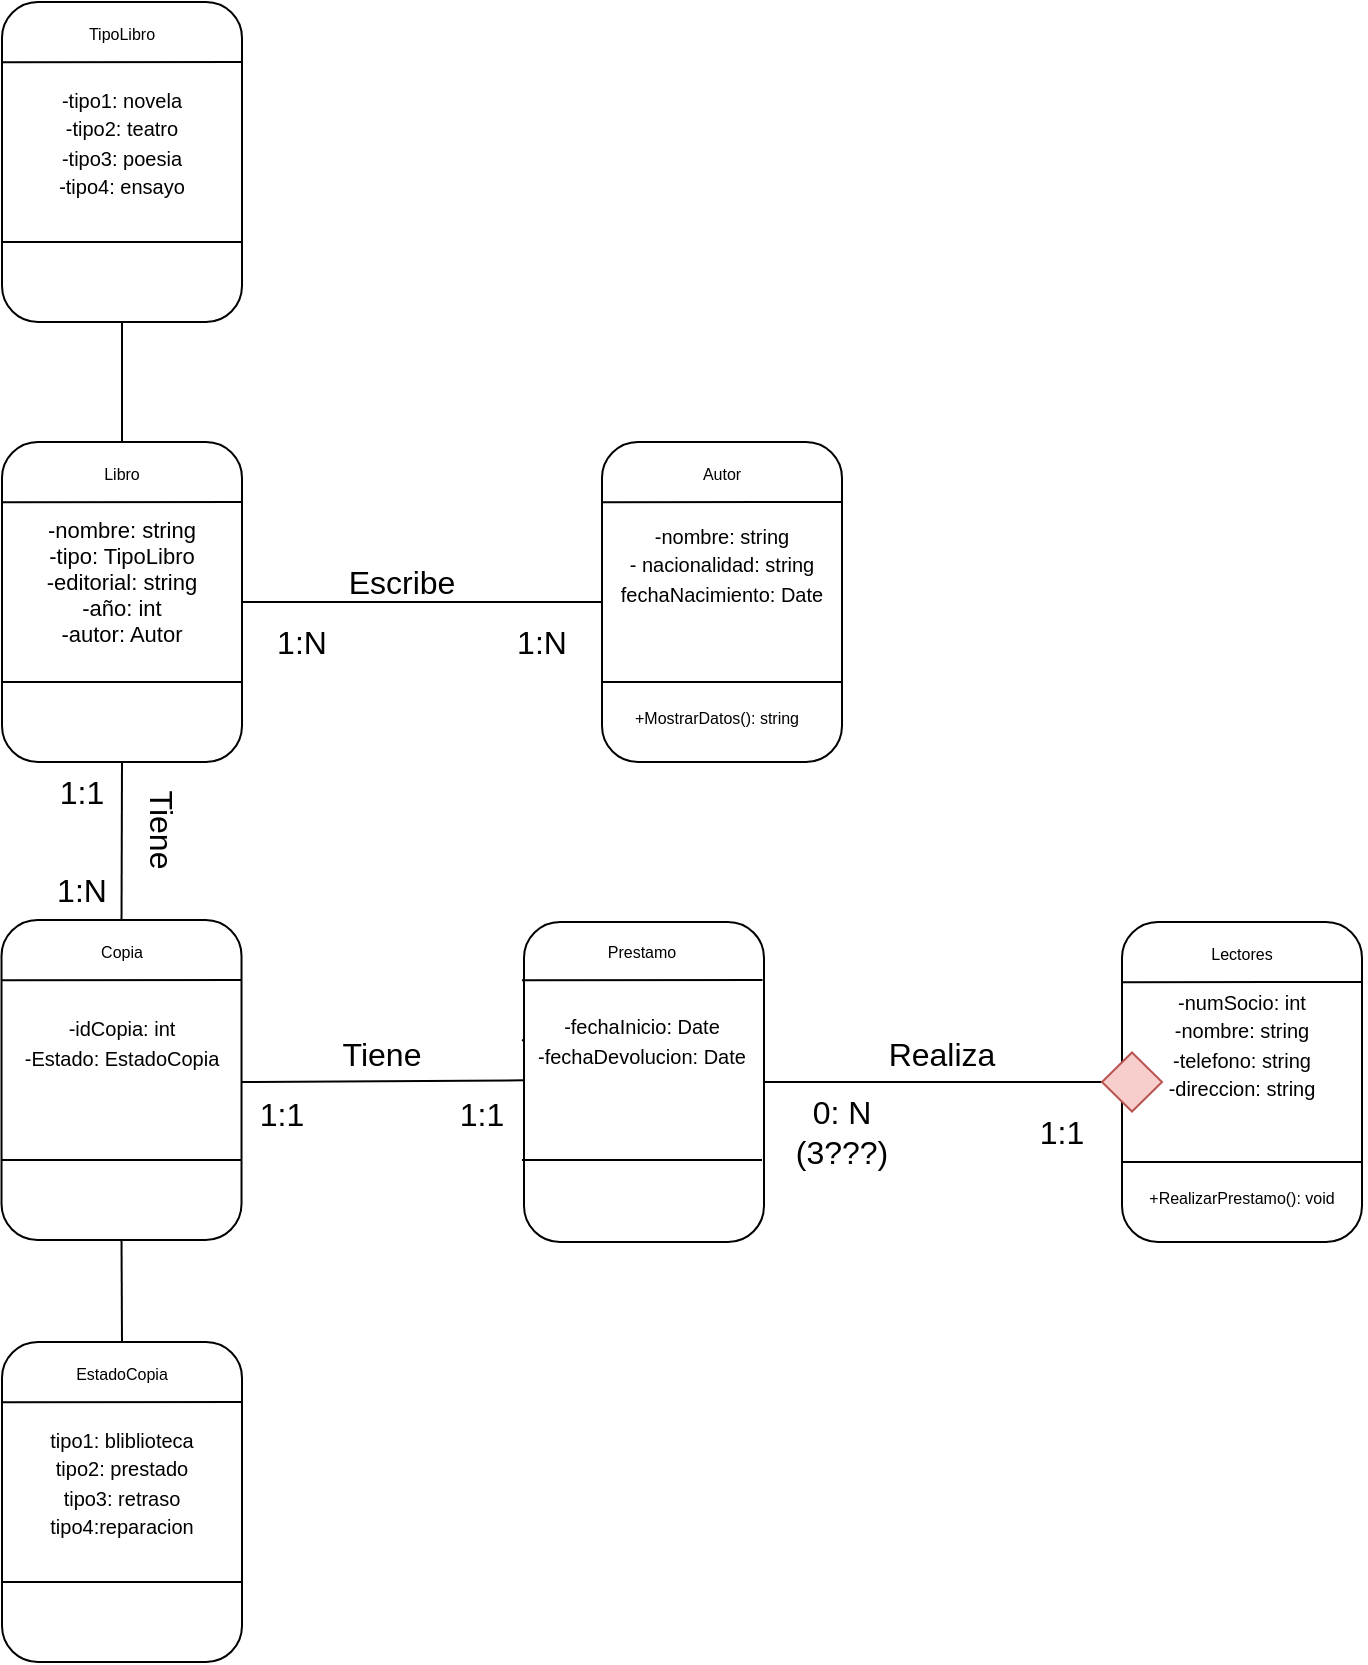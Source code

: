 <mxfile version="24.0.8" type="device" pages="2">
  <diagram name="Page-1" id="NZObzftYaRMVQlycntrI">
    <mxGraphModel dx="759" dy="429" grid="1" gridSize="10" guides="1" tooltips="1" connect="1" arrows="1" fold="1" page="1" pageScale="1" pageWidth="850" pageHeight="1100" math="0" shadow="0">
      <root>
        <mxCell id="0" />
        <mxCell id="1" parent="0" />
        <mxCell id="0UfMdQEw2nPgkmCSFVaS-76" value="" style="endArrow=none;html=1;rounded=0;fontSize=12;startSize=8;endSize=8;curved=1;" parent="1" edge="1">
          <mxGeometry width="50" height="50" relative="1" as="geometry">
            <mxPoint x="500" y="640" as="sourcePoint" />
            <mxPoint x="680" y="640" as="targetPoint" />
          </mxGeometry>
        </mxCell>
        <mxCell id="UfTuCf3OS7GKTQSjwRax-10" value="" style="group" parent="1" vertex="1" connectable="0">
          <mxGeometry x="420" y="320" width="120.24" height="160" as="geometry" />
        </mxCell>
        <mxCell id="UfTuCf3OS7GKTQSjwRax-1" value="" style="rounded=1;whiteSpace=wrap;html=1;" parent="UfTuCf3OS7GKTQSjwRax-10" vertex="1">
          <mxGeometry width="120" height="160" as="geometry" />
        </mxCell>
        <mxCell id="UfTuCf3OS7GKTQSjwRax-2" value="" style="endArrow=none;html=1;rounded=0;" parent="UfTuCf3OS7GKTQSjwRax-10" target="UfTuCf3OS7GKTQSjwRax-1" edge="1">
          <mxGeometry width="50" height="50" relative="1" as="geometry">
            <mxPoint y="60" as="sourcePoint" />
            <mxPoint x="50" y="10" as="targetPoint" />
          </mxGeometry>
        </mxCell>
        <mxCell id="UfTuCf3OS7GKTQSjwRax-3" value="" style="endArrow=none;html=1;rounded=0;entryX=1.002;entryY=0.312;entryDx=0;entryDy=0;entryPerimeter=0;" parent="UfTuCf3OS7GKTQSjwRax-10" edge="1">
          <mxGeometry width="50" height="50" relative="1" as="geometry">
            <mxPoint y="30.08" as="sourcePoint" />
            <mxPoint x="120.24" y="30.0" as="targetPoint" />
          </mxGeometry>
        </mxCell>
        <mxCell id="UfTuCf3OS7GKTQSjwRax-8" value="" style="endArrow=none;html=1;rounded=0;entryX=1.002;entryY=0.312;entryDx=0;entryDy=0;entryPerimeter=0;" parent="UfTuCf3OS7GKTQSjwRax-10" edge="1">
          <mxGeometry width="50" height="50" relative="1" as="geometry">
            <mxPoint y="120" as="sourcePoint" />
            <mxPoint x="120" y="120" as="targetPoint" />
          </mxGeometry>
        </mxCell>
        <mxCell id="UfTuCf3OS7GKTQSjwRax-9" value="&lt;font style=&quot;font-size: 8px;&quot;&gt;Autor&lt;/font&gt;" style="text;html=1;align=center;verticalAlign=middle;whiteSpace=wrap;rounded=0;" parent="UfTuCf3OS7GKTQSjwRax-10" vertex="1">
          <mxGeometry x="30" width="60" height="30" as="geometry" />
        </mxCell>
        <mxCell id="UfTuCf3OS7GKTQSjwRax-11" value="&lt;font size=&quot;1&quot;&gt;-nombre: string&lt;/font&gt;&lt;div&gt;&lt;font size=&quot;1&quot;&gt;- nacionalidad: string&lt;/font&gt;&lt;/div&gt;&lt;div&gt;&lt;font size=&quot;1&quot;&gt;fechaNacimiento: Date&lt;/font&gt;&lt;/div&gt;" style="text;html=1;align=center;verticalAlign=middle;whiteSpace=wrap;rounded=0;" parent="UfTuCf3OS7GKTQSjwRax-10" vertex="1">
          <mxGeometry y="41" width="120" height="40" as="geometry" />
        </mxCell>
        <mxCell id="0UfMdQEw2nPgkmCSFVaS-37" value="&lt;font style=&quot;font-size: 8px;&quot;&gt;+MostrarDatos(): string&lt;/font&gt;" style="text;html=1;align=center;verticalAlign=middle;whiteSpace=wrap;rounded=0;fontSize=16;" parent="UfTuCf3OS7GKTQSjwRax-10" vertex="1">
          <mxGeometry x="10" y="120" width="94.94" height="30" as="geometry" />
        </mxCell>
        <mxCell id="0UfMdQEw2nPgkmCSFVaS-12" value="" style="group" parent="1" vertex="1" connectable="0">
          <mxGeometry x="120" y="100" width="120.24" height="160" as="geometry" />
        </mxCell>
        <mxCell id="0UfMdQEw2nPgkmCSFVaS-13" value="" style="rounded=1;whiteSpace=wrap;html=1;" parent="0UfMdQEw2nPgkmCSFVaS-12" vertex="1">
          <mxGeometry width="120" height="160" as="geometry" />
        </mxCell>
        <mxCell id="0UfMdQEw2nPgkmCSFVaS-14" value="" style="endArrow=none;html=1;rounded=0;" parent="0UfMdQEw2nPgkmCSFVaS-12" target="0UfMdQEw2nPgkmCSFVaS-13" edge="1">
          <mxGeometry width="50" height="50" relative="1" as="geometry">
            <mxPoint y="60" as="sourcePoint" />
            <mxPoint x="50" y="10" as="targetPoint" />
          </mxGeometry>
        </mxCell>
        <mxCell id="0UfMdQEw2nPgkmCSFVaS-15" value="" style="endArrow=none;html=1;rounded=0;entryX=1.002;entryY=0.312;entryDx=0;entryDy=0;entryPerimeter=0;" parent="0UfMdQEw2nPgkmCSFVaS-12" edge="1">
          <mxGeometry width="50" height="50" relative="1" as="geometry">
            <mxPoint y="30.08" as="sourcePoint" />
            <mxPoint x="120.24" y="30.0" as="targetPoint" />
          </mxGeometry>
        </mxCell>
        <mxCell id="0UfMdQEw2nPgkmCSFVaS-16" value="" style="endArrow=none;html=1;rounded=0;entryX=1.002;entryY=0.312;entryDx=0;entryDy=0;entryPerimeter=0;" parent="0UfMdQEw2nPgkmCSFVaS-12" edge="1">
          <mxGeometry width="50" height="50" relative="1" as="geometry">
            <mxPoint y="120" as="sourcePoint" />
            <mxPoint x="120" y="120" as="targetPoint" />
          </mxGeometry>
        </mxCell>
        <mxCell id="0UfMdQEw2nPgkmCSFVaS-17" value="&lt;span style=&quot;font-size: 8px;&quot;&gt;TipoLibro&lt;/span&gt;" style="text;html=1;align=center;verticalAlign=middle;whiteSpace=wrap;rounded=0;" parent="0UfMdQEw2nPgkmCSFVaS-12" vertex="1">
          <mxGeometry width="120" height="30" as="geometry" />
        </mxCell>
        <mxCell id="0UfMdQEw2nPgkmCSFVaS-18" value="&lt;div&gt;&lt;font size=&quot;1&quot;&gt;-tipo1: novela&lt;/font&gt;&lt;/div&gt;&lt;div&gt;&lt;font size=&quot;1&quot;&gt;-tipo2: teatro&lt;/font&gt;&lt;/div&gt;&lt;div&gt;&lt;font size=&quot;1&quot;&gt;-tipo3: poesia&lt;/font&gt;&lt;/div&gt;&lt;div&gt;&lt;font size=&quot;1&quot;&gt;-tipo4: ensayo&lt;/font&gt;&lt;/div&gt;" style="text;html=1;align=center;verticalAlign=middle;whiteSpace=wrap;rounded=0;" parent="0UfMdQEw2nPgkmCSFVaS-12" vertex="1">
          <mxGeometry y="50" width="120" height="40" as="geometry" />
        </mxCell>
        <mxCell id="0UfMdQEw2nPgkmCSFVaS-56" value="" style="group" parent="1" vertex="1" connectable="0">
          <mxGeometry x="120" y="770" width="120.24" height="160" as="geometry" />
        </mxCell>
        <mxCell id="0UfMdQEw2nPgkmCSFVaS-57" value="" style="rounded=1;whiteSpace=wrap;html=1;" parent="0UfMdQEw2nPgkmCSFVaS-56" vertex="1">
          <mxGeometry width="120" height="160" as="geometry" />
        </mxCell>
        <mxCell id="0UfMdQEw2nPgkmCSFVaS-58" value="" style="endArrow=none;html=1;rounded=0;" parent="0UfMdQEw2nPgkmCSFVaS-56" target="0UfMdQEw2nPgkmCSFVaS-57" edge="1">
          <mxGeometry width="50" height="50" relative="1" as="geometry">
            <mxPoint y="60" as="sourcePoint" />
            <mxPoint x="50" y="10" as="targetPoint" />
          </mxGeometry>
        </mxCell>
        <mxCell id="0UfMdQEw2nPgkmCSFVaS-59" value="" style="endArrow=none;html=1;rounded=0;entryX=1.002;entryY=0.312;entryDx=0;entryDy=0;entryPerimeter=0;" parent="0UfMdQEw2nPgkmCSFVaS-56" edge="1">
          <mxGeometry width="50" height="50" relative="1" as="geometry">
            <mxPoint y="30.08" as="sourcePoint" />
            <mxPoint x="120.24" y="30.0" as="targetPoint" />
          </mxGeometry>
        </mxCell>
        <mxCell id="0UfMdQEw2nPgkmCSFVaS-60" value="" style="endArrow=none;html=1;rounded=0;entryX=1.002;entryY=0.312;entryDx=0;entryDy=0;entryPerimeter=0;" parent="0UfMdQEw2nPgkmCSFVaS-56" edge="1">
          <mxGeometry width="50" height="50" relative="1" as="geometry">
            <mxPoint y="120" as="sourcePoint" />
            <mxPoint x="120" y="120" as="targetPoint" />
          </mxGeometry>
        </mxCell>
        <mxCell id="0UfMdQEw2nPgkmCSFVaS-61" value="&lt;font style=&quot;font-size: 8px;&quot;&gt;EstadoCopia&lt;/font&gt;" style="text;html=1;align=center;verticalAlign=middle;whiteSpace=wrap;rounded=0;" parent="0UfMdQEw2nPgkmCSFVaS-56" vertex="1">
          <mxGeometry x="30" width="60" height="30" as="geometry" />
        </mxCell>
        <mxCell id="0UfMdQEw2nPgkmCSFVaS-62" value="&lt;font size=&quot;1&quot;&gt;tipo1: bliblioteca&lt;/font&gt;&lt;div&gt;&lt;font size=&quot;1&quot;&gt;tipo2: prestado&lt;/font&gt;&lt;/div&gt;&lt;div&gt;&lt;font size=&quot;1&quot;&gt;tipo3: retraso&lt;/font&gt;&lt;/div&gt;&lt;div&gt;&lt;font size=&quot;1&quot;&gt;tipo4:reparacion&lt;/font&gt;&lt;/div&gt;" style="text;html=1;align=center;verticalAlign=middle;whiteSpace=wrap;rounded=0;" parent="0UfMdQEw2nPgkmCSFVaS-56" vertex="1">
          <mxGeometry y="50" width="120" height="40" as="geometry" />
        </mxCell>
        <mxCell id="0UfMdQEw2nPgkmCSFVaS-74" value="" style="group" parent="1" vertex="1" connectable="0">
          <mxGeometry x="380" y="559" width="121" height="161" as="geometry" />
        </mxCell>
        <mxCell id="0UfMdQEw2nPgkmCSFVaS-20" value="" style="rounded=1;whiteSpace=wrap;html=1;" parent="0UfMdQEw2nPgkmCSFVaS-74" vertex="1">
          <mxGeometry x="1" y="1" width="120" height="160" as="geometry" />
        </mxCell>
        <mxCell id="0UfMdQEw2nPgkmCSFVaS-21" value="" style="endArrow=none;html=1;rounded=0;" parent="0UfMdQEw2nPgkmCSFVaS-74" target="0UfMdQEw2nPgkmCSFVaS-20" edge="1">
          <mxGeometry width="50" height="50" relative="1" as="geometry">
            <mxPoint y="60" as="sourcePoint" />
            <mxPoint x="50" y="10" as="targetPoint" />
          </mxGeometry>
        </mxCell>
        <mxCell id="0UfMdQEw2nPgkmCSFVaS-22" value="" style="endArrow=none;html=1;rounded=0;entryX=1.002;entryY=0.312;entryDx=0;entryDy=0;entryPerimeter=0;" parent="0UfMdQEw2nPgkmCSFVaS-74" edge="1">
          <mxGeometry width="50" height="50" relative="1" as="geometry">
            <mxPoint y="30.08" as="sourcePoint" />
            <mxPoint x="120.24" y="30" as="targetPoint" />
          </mxGeometry>
        </mxCell>
        <mxCell id="0UfMdQEw2nPgkmCSFVaS-23" value="" style="endArrow=none;html=1;rounded=0;entryX=1.002;entryY=0.312;entryDx=0;entryDy=0;entryPerimeter=0;" parent="0UfMdQEw2nPgkmCSFVaS-74" edge="1">
          <mxGeometry width="50" height="50" relative="1" as="geometry">
            <mxPoint y="120" as="sourcePoint" />
            <mxPoint x="120" y="120" as="targetPoint" />
          </mxGeometry>
        </mxCell>
        <mxCell id="0UfMdQEw2nPgkmCSFVaS-24" value="&lt;span style=&quot;font-size: 8px;&quot;&gt;Prestamo&lt;/span&gt;" style="text;html=1;align=center;verticalAlign=middle;whiteSpace=wrap;rounded=0;" parent="0UfMdQEw2nPgkmCSFVaS-74" vertex="1">
          <mxGeometry width="120" height="30" as="geometry" />
        </mxCell>
        <mxCell id="0UfMdQEw2nPgkmCSFVaS-25" value="&lt;font size=&quot;1&quot;&gt;-fechaInicio: Date&lt;/font&gt;&lt;div&gt;&lt;font size=&quot;1&quot;&gt;-fechaDevolucion: Date&lt;/font&gt;&lt;/div&gt;" style="text;html=1;align=center;verticalAlign=middle;whiteSpace=wrap;rounded=0;" parent="0UfMdQEw2nPgkmCSFVaS-74" vertex="1">
          <mxGeometry x="0.24" y="30" width="120" height="60" as="geometry" />
        </mxCell>
        <mxCell id="0UfMdQEw2nPgkmCSFVaS-75" value="" style="group" parent="1" vertex="1" connectable="0">
          <mxGeometry x="680" y="560" width="120.24" height="160" as="geometry" />
        </mxCell>
        <mxCell id="0UfMdQEw2nPgkmCSFVaS-64" style="edgeStyle=none;curved=1;rounded=0;orthogonalLoop=1;jettySize=auto;html=1;entryX=0;entryY=0;entryDx=0;entryDy=0;fontSize=12;startSize=8;endSize=8;" parent="0UfMdQEw2nPgkmCSFVaS-75" edge="1">
          <mxGeometry relative="1" as="geometry">
            <mxPoint x="95.24" y="130" as="sourcePoint" />
            <mxPoint x="95.24" y="130" as="targetPoint" />
          </mxGeometry>
        </mxCell>
        <mxCell id="0UfMdQEw2nPgkmCSFVaS-66" value="" style="rounded=1;whiteSpace=wrap;html=1;" parent="0UfMdQEw2nPgkmCSFVaS-75" vertex="1">
          <mxGeometry width="120" height="160" as="geometry" />
        </mxCell>
        <mxCell id="0UfMdQEw2nPgkmCSFVaS-67" value="" style="endArrow=none;html=1;rounded=0;" parent="0UfMdQEw2nPgkmCSFVaS-75" target="0UfMdQEw2nPgkmCSFVaS-66" edge="1">
          <mxGeometry width="50" height="50" relative="1" as="geometry">
            <mxPoint y="60" as="sourcePoint" />
            <mxPoint x="50" y="10" as="targetPoint" />
          </mxGeometry>
        </mxCell>
        <mxCell id="0UfMdQEw2nPgkmCSFVaS-68" value="" style="endArrow=none;html=1;rounded=0;entryX=1.002;entryY=0.312;entryDx=0;entryDy=0;entryPerimeter=0;" parent="0UfMdQEw2nPgkmCSFVaS-75" edge="1">
          <mxGeometry width="50" height="50" relative="1" as="geometry">
            <mxPoint y="30.08" as="sourcePoint" />
            <mxPoint x="120.24" y="30" as="targetPoint" />
          </mxGeometry>
        </mxCell>
        <mxCell id="0UfMdQEw2nPgkmCSFVaS-69" value="" style="endArrow=none;html=1;rounded=0;entryX=1.002;entryY=0.312;entryDx=0;entryDy=0;entryPerimeter=0;" parent="0UfMdQEw2nPgkmCSFVaS-75" edge="1">
          <mxGeometry width="50" height="50" relative="1" as="geometry">
            <mxPoint y="120" as="sourcePoint" />
            <mxPoint x="120" y="120" as="targetPoint" />
          </mxGeometry>
        </mxCell>
        <mxCell id="0UfMdQEw2nPgkmCSFVaS-70" value="&lt;font style=&quot;font-size: 8px;&quot;&gt;Lectores&lt;/font&gt;" style="text;html=1;align=center;verticalAlign=middle;whiteSpace=wrap;rounded=0;" parent="0UfMdQEw2nPgkmCSFVaS-75" vertex="1">
          <mxGeometry x="30" width="60" height="30" as="geometry" />
        </mxCell>
        <mxCell id="0UfMdQEw2nPgkmCSFVaS-71" value="&lt;font size=&quot;1&quot;&gt;-numSocio: int&lt;/font&gt;&lt;div&gt;&lt;font size=&quot;1&quot;&gt;-nombre: string&lt;/font&gt;&lt;/div&gt;&lt;div&gt;&lt;font size=&quot;1&quot;&gt;-telefono: string&lt;/font&gt;&lt;/div&gt;&lt;div&gt;&lt;font size=&quot;1&quot;&gt;-direccion: string&lt;/font&gt;&lt;/div&gt;" style="text;html=1;align=center;verticalAlign=middle;whiteSpace=wrap;rounded=0;" parent="0UfMdQEw2nPgkmCSFVaS-75" vertex="1">
          <mxGeometry y="41" width="120" height="40" as="geometry" />
        </mxCell>
        <mxCell id="0UfMdQEw2nPgkmCSFVaS-88" value="" style="rhombus;whiteSpace=wrap;html=1;fillColor=#f8cecc;strokeColor=#b85450;" parent="0UfMdQEw2nPgkmCSFVaS-75" vertex="1">
          <mxGeometry x="-10" y="65.25" width="30" height="29.5" as="geometry" />
        </mxCell>
        <mxCell id="6HRYTmLF2GMswpSqAz99-12" value="&lt;font style=&quot;font-size: 8px;&quot;&gt;+RealizarPrestamo(): void&lt;/font&gt;" style="text;html=1;align=center;verticalAlign=middle;whiteSpace=wrap;rounded=0;fontSize=16;" parent="0UfMdQEw2nPgkmCSFVaS-75" vertex="1">
          <mxGeometry y="120" width="120" height="30" as="geometry" />
        </mxCell>
        <mxCell id="0UfMdQEw2nPgkmCSFVaS-85" value="Realiza" style="text;html=1;align=center;verticalAlign=middle;whiteSpace=wrap;rounded=0;fontSize=16;" parent="1" vertex="1">
          <mxGeometry x="560" y="611" width="60" height="30" as="geometry" />
        </mxCell>
        <mxCell id="0UfMdQEw2nPgkmCSFVaS-86" value="0: N (3???)" style="text;html=1;align=center;verticalAlign=middle;whiteSpace=wrap;rounded=0;fontSize=16;" parent="1" vertex="1">
          <mxGeometry x="510" y="650" width="60" height="30" as="geometry" />
        </mxCell>
        <mxCell id="0UfMdQEw2nPgkmCSFVaS-87" value="1:1" style="text;html=1;align=center;verticalAlign=middle;whiteSpace=wrap;rounded=0;fontSize=16;" parent="1" vertex="1">
          <mxGeometry x="620" y="650" width="60" height="30" as="geometry" />
        </mxCell>
        <mxCell id="0UfMdQEw2nPgkmCSFVaS-90" value="" style="group" parent="1" vertex="1" connectable="0">
          <mxGeometry x="119.76" y="559" width="120.24" height="160" as="geometry" />
        </mxCell>
        <mxCell id="0UfMdQEw2nPgkmCSFVaS-6" style="edgeStyle=none;curved=1;rounded=0;orthogonalLoop=1;jettySize=auto;html=1;entryX=0;entryY=0;entryDx=0;entryDy=0;fontSize=12;startSize=8;endSize=8;" parent="0UfMdQEw2nPgkmCSFVaS-90" edge="1">
          <mxGeometry relative="1" as="geometry">
            <mxPoint x="95.24" y="140" as="sourcePoint" />
            <mxPoint x="95.24" y="140" as="targetPoint" />
          </mxGeometry>
        </mxCell>
        <mxCell id="0UfMdQEw2nPgkmCSFVaS-46" value="" style="group" parent="0UfMdQEw2nPgkmCSFVaS-90" vertex="1" connectable="0">
          <mxGeometry width="120.24" height="160" as="geometry" />
        </mxCell>
        <mxCell id="0UfMdQEw2nPgkmCSFVaS-47" value="" style="rounded=1;whiteSpace=wrap;html=1;" parent="0UfMdQEw2nPgkmCSFVaS-46" vertex="1">
          <mxGeometry width="120" height="160" as="geometry" />
        </mxCell>
        <mxCell id="0UfMdQEw2nPgkmCSFVaS-48" value="" style="endArrow=none;html=1;rounded=0;" parent="0UfMdQEw2nPgkmCSFVaS-46" target="0UfMdQEw2nPgkmCSFVaS-47" edge="1">
          <mxGeometry width="50" height="50" relative="1" as="geometry">
            <mxPoint y="60" as="sourcePoint" />
            <mxPoint x="50" y="10" as="targetPoint" />
          </mxGeometry>
        </mxCell>
        <mxCell id="0UfMdQEw2nPgkmCSFVaS-49" value="" style="endArrow=none;html=1;rounded=0;entryX=1.002;entryY=0.312;entryDx=0;entryDy=0;entryPerimeter=0;" parent="0UfMdQEw2nPgkmCSFVaS-46" edge="1">
          <mxGeometry width="50" height="50" relative="1" as="geometry">
            <mxPoint y="30.08" as="sourcePoint" />
            <mxPoint x="120.24" y="30.0" as="targetPoint" />
          </mxGeometry>
        </mxCell>
        <mxCell id="0UfMdQEw2nPgkmCSFVaS-50" value="" style="endArrow=none;html=1;rounded=0;entryX=1.002;entryY=0.312;entryDx=0;entryDy=0;entryPerimeter=0;" parent="0UfMdQEw2nPgkmCSFVaS-46" edge="1">
          <mxGeometry width="50" height="50" relative="1" as="geometry">
            <mxPoint y="120" as="sourcePoint" />
            <mxPoint x="120" y="120" as="targetPoint" />
          </mxGeometry>
        </mxCell>
        <mxCell id="0UfMdQEw2nPgkmCSFVaS-51" value="&lt;font style=&quot;font-size: 8px;&quot;&gt;Copia&lt;/font&gt;" style="text;html=1;align=center;verticalAlign=middle;whiteSpace=wrap;rounded=0;" parent="0UfMdQEw2nPgkmCSFVaS-46" vertex="1">
          <mxGeometry x="30" width="60" height="30" as="geometry" />
        </mxCell>
        <mxCell id="0UfMdQEw2nPgkmCSFVaS-52" value="&lt;font size=&quot;1&quot;&gt;-idCopia: int&lt;/font&gt;&lt;div&gt;&lt;font size=&quot;1&quot;&gt;-Estado: EstadoCopia&lt;/font&gt;&lt;/div&gt;" style="text;html=1;align=center;verticalAlign=middle;whiteSpace=wrap;rounded=0;" parent="0UfMdQEw2nPgkmCSFVaS-46" vertex="1">
          <mxGeometry y="41" width="120" height="40" as="geometry" />
        </mxCell>
        <mxCell id="0UfMdQEw2nPgkmCSFVaS-91" value="" style="endArrow=none;html=1;rounded=0;fontSize=12;startSize=8;endSize=8;curved=1;entryX=0.004;entryY=0.836;entryDx=0;entryDy=0;entryPerimeter=0;" parent="1" target="0UfMdQEw2nPgkmCSFVaS-25" edge="1">
          <mxGeometry width="50" height="50" relative="1" as="geometry">
            <mxPoint x="240" y="640" as="sourcePoint" />
            <mxPoint x="370" y="590" as="targetPoint" />
          </mxGeometry>
        </mxCell>
        <mxCell id="0UfMdQEw2nPgkmCSFVaS-92" value="Tiene" style="text;html=1;align=center;verticalAlign=middle;whiteSpace=wrap;rounded=0;fontSize=16;" parent="1" vertex="1">
          <mxGeometry x="280" y="611" width="60" height="30" as="geometry" />
        </mxCell>
        <mxCell id="0UfMdQEw2nPgkmCSFVaS-93" value="1:1" style="text;html=1;align=center;verticalAlign=middle;whiteSpace=wrap;rounded=0;fontSize=16;" parent="1" vertex="1">
          <mxGeometry x="330" y="641" width="60" height="30" as="geometry" />
        </mxCell>
        <mxCell id="0UfMdQEw2nPgkmCSFVaS-94" value="1:1" style="text;html=1;align=center;verticalAlign=middle;whiteSpace=wrap;rounded=0;fontSize=16;" parent="1" vertex="1">
          <mxGeometry x="230" y="641" width="60" height="30" as="geometry" />
        </mxCell>
        <mxCell id="6HRYTmLF2GMswpSqAz99-1" value="" style="endArrow=none;html=1;rounded=0;fontSize=12;startSize=8;endSize=8;curved=1;entryX=0.5;entryY=1;entryDx=0;entryDy=0;exitX=0.5;exitY=0;exitDx=0;exitDy=0;" parent="1" source="0UfMdQEw2nPgkmCSFVaS-61" target="0UfMdQEw2nPgkmCSFVaS-47" edge="1">
          <mxGeometry width="50" height="50" relative="1" as="geometry">
            <mxPoint x="150" y="770" as="sourcePoint" />
            <mxPoint x="200" y="720" as="targetPoint" />
          </mxGeometry>
        </mxCell>
        <mxCell id="6HRYTmLF2GMswpSqAz99-2" value="" style="group" parent="1" vertex="1" connectable="0">
          <mxGeometry x="120" y="320" width="180" height="160" as="geometry" />
        </mxCell>
        <mxCell id="UfTuCf3OS7GKTQSjwRax-13" value="" style="rounded=1;whiteSpace=wrap;html=1;" parent="6HRYTmLF2GMswpSqAz99-2" vertex="1">
          <mxGeometry width="120" height="160" as="geometry" />
        </mxCell>
        <mxCell id="UfTuCf3OS7GKTQSjwRax-14" value="" style="endArrow=none;html=1;rounded=0;" parent="6HRYTmLF2GMswpSqAz99-2" target="UfTuCf3OS7GKTQSjwRax-13" edge="1">
          <mxGeometry width="50" height="50" relative="1" as="geometry">
            <mxPoint y="60" as="sourcePoint" />
            <mxPoint x="50" y="10" as="targetPoint" />
          </mxGeometry>
        </mxCell>
        <mxCell id="UfTuCf3OS7GKTQSjwRax-15" value="" style="endArrow=none;html=1;rounded=0;entryX=1.002;entryY=0.312;entryDx=0;entryDy=0;entryPerimeter=0;" parent="6HRYTmLF2GMswpSqAz99-2" edge="1">
          <mxGeometry width="50" height="50" relative="1" as="geometry">
            <mxPoint y="30.08" as="sourcePoint" />
            <mxPoint x="120.24" y="30" as="targetPoint" />
          </mxGeometry>
        </mxCell>
        <mxCell id="UfTuCf3OS7GKTQSjwRax-16" value="" style="endArrow=none;html=1;rounded=0;entryX=1.002;entryY=0.312;entryDx=0;entryDy=0;entryPerimeter=0;" parent="6HRYTmLF2GMswpSqAz99-2" edge="1">
          <mxGeometry width="50" height="50" relative="1" as="geometry">
            <mxPoint y="120" as="sourcePoint" />
            <mxPoint x="120" y="120" as="targetPoint" />
          </mxGeometry>
        </mxCell>
        <mxCell id="UfTuCf3OS7GKTQSjwRax-17" value="&lt;span style=&quot;font-size: 8px;&quot;&gt;Libro&lt;/span&gt;" style="text;html=1;align=center;verticalAlign=middle;whiteSpace=wrap;rounded=0;" parent="6HRYTmLF2GMswpSqAz99-2" vertex="1">
          <mxGeometry width="120" height="30" as="geometry" />
        </mxCell>
        <mxCell id="UfTuCf3OS7GKTQSjwRax-18" value="&lt;div style=&quot;font-size: 11px;&quot;&gt;-nombre: string&lt;/div&gt;&lt;div style=&quot;font-size: 11px;&quot;&gt;-tipo: TipoLibro&lt;/div&gt;&lt;div style=&quot;font-size: 11px;&quot;&gt;-editorial: string&lt;/div&gt;&lt;div style=&quot;font-size: 11px;&quot;&gt;-año: int&lt;/div&gt;&lt;div style=&quot;font-size: 11px;&quot;&gt;-autor: Autor&lt;/div&gt;" style="text;html=1;align=center;verticalAlign=middle;whiteSpace=wrap;rounded=0;" parent="6HRYTmLF2GMswpSqAz99-2" vertex="1">
          <mxGeometry y="50" width="120" height="40" as="geometry" />
        </mxCell>
        <mxCell id="6HRYTmLF2GMswpSqAz99-10" value="1:N" style="text;html=1;align=center;verticalAlign=middle;whiteSpace=wrap;rounded=0;fontSize=16;" parent="6HRYTmLF2GMswpSqAz99-2" vertex="1">
          <mxGeometry x="120" y="85" width="60" height="30" as="geometry" />
        </mxCell>
        <mxCell id="6HRYTmLF2GMswpSqAz99-3" value="" style="endArrow=none;html=1;rounded=0;fontSize=12;startSize=8;endSize=8;curved=1;entryX=0.5;entryY=1;entryDx=0;entryDy=0;exitX=0.5;exitY=0;exitDx=0;exitDy=0;" parent="1" source="0UfMdQEw2nPgkmCSFVaS-51" target="UfTuCf3OS7GKTQSjwRax-13" edge="1">
          <mxGeometry width="50" height="50" relative="1" as="geometry">
            <mxPoint x="160" y="540" as="sourcePoint" />
            <mxPoint x="210" y="490" as="targetPoint" />
          </mxGeometry>
        </mxCell>
        <mxCell id="6HRYTmLF2GMswpSqAz99-4" value="Tiene" style="text;html=1;align=center;verticalAlign=middle;whiteSpace=wrap;rounded=0;fontSize=16;rotation=90;" parent="1" vertex="1">
          <mxGeometry x="170" y="499" width="60" height="30" as="geometry" />
        </mxCell>
        <mxCell id="6HRYTmLF2GMswpSqAz99-5" value="1:1" style="text;html=1;align=center;verticalAlign=middle;whiteSpace=wrap;rounded=0;fontSize=16;" parent="1" vertex="1">
          <mxGeometry x="130" y="480" width="60" height="30" as="geometry" />
        </mxCell>
        <mxCell id="6HRYTmLF2GMswpSqAz99-6" value="1:N" style="text;html=1;align=center;verticalAlign=middle;whiteSpace=wrap;rounded=0;fontSize=16;" parent="1" vertex="1">
          <mxGeometry x="130" y="529" width="60" height="30" as="geometry" />
        </mxCell>
        <mxCell id="6HRYTmLF2GMswpSqAz99-7" value="" style="endArrow=none;html=1;rounded=0;fontSize=12;startSize=8;endSize=8;curved=1;exitX=0.5;exitY=0;exitDx=0;exitDy=0;" parent="1" source="UfTuCf3OS7GKTQSjwRax-17" edge="1">
          <mxGeometry width="50" height="50" relative="1" as="geometry">
            <mxPoint x="240" y="340" as="sourcePoint" />
            <mxPoint x="180" y="260" as="targetPoint" />
          </mxGeometry>
        </mxCell>
        <mxCell id="6HRYTmLF2GMswpSqAz99-8" value="" style="endArrow=none;html=1;rounded=0;fontSize=12;startSize=8;endSize=8;curved=1;" parent="1" edge="1">
          <mxGeometry width="50" height="50" relative="1" as="geometry">
            <mxPoint x="240" y="400" as="sourcePoint" />
            <mxPoint x="420" y="400" as="targetPoint" />
          </mxGeometry>
        </mxCell>
        <mxCell id="6HRYTmLF2GMswpSqAz99-9" value="Escribe" style="text;html=1;align=center;verticalAlign=middle;whiteSpace=wrap;rounded=0;fontSize=16;" parent="1" vertex="1">
          <mxGeometry x="290" y="375" width="60" height="30" as="geometry" />
        </mxCell>
        <mxCell id="6HRYTmLF2GMswpSqAz99-11" value="1:N" style="text;html=1;align=center;verticalAlign=middle;whiteSpace=wrap;rounded=0;fontSize=16;" parent="1" vertex="1">
          <mxGeometry x="360" y="405" width="60" height="30" as="geometry" />
        </mxCell>
      </root>
    </mxGraphModel>
  </diagram>
  <diagram id="IubqsKRCvYwm9v-thLuF" name="Page-2">
    <mxGraphModel dx="1150" dy="509" grid="0" gridSize="10" guides="1" tooltips="1" connect="1" arrows="1" fold="1" page="0" pageScale="1" pageWidth="850" pageHeight="1100" math="0" shadow="0">
      <root>
        <mxCell id="0" />
        <mxCell id="1" parent="0" />
        <mxCell id="eLIHctDLw3GJHYmIPz8b-1" value="" style="group" vertex="1" connectable="0" parent="1">
          <mxGeometry x="50" y="30" width="760" height="570" as="geometry" />
        </mxCell>
        <mxCell id="eLIHctDLw3GJHYmIPz8b-2" value="" style="group" vertex="1" connectable="0" parent="eLIHctDLw3GJHYmIPz8b-1">
          <mxGeometry width="198.657" height="213.75" as="geometry" />
        </mxCell>
        <mxCell id="eLIHctDLw3GJHYmIPz8b-3" value="" style="whiteSpace=wrap;html=1;aspect=fixed;" vertex="1" parent="eLIHctDLw3GJHYmIPz8b-2">
          <mxGeometry width="198.261" height="198.261" as="geometry" />
        </mxCell>
        <mxCell id="eLIHctDLw3GJHYmIPz8b-4" value="" style="endArrow=none;html=1;rounded=0;exitX=0;exitY=0.333;exitDx=0;exitDy=0;exitPerimeter=0;entryX=1.002;entryY=0.336;entryDx=0;entryDy=0;entryPerimeter=0;" edge="1" parent="eLIHctDLw3GJHYmIPz8b-2">
          <mxGeometry width="50" height="50" relative="1" as="geometry">
            <mxPoint y="47.5" as="sourcePoint" />
            <mxPoint x="198.657" y="48.141" as="targetPoint" />
          </mxGeometry>
        </mxCell>
        <mxCell id="eLIHctDLw3GJHYmIPz8b-5" value="" style="endArrow=none;html=1;rounded=0;exitX=0;exitY=0.333;exitDx=0;exitDy=0;exitPerimeter=0;entryX=1.002;entryY=0.336;entryDx=0;entryDy=0;entryPerimeter=0;" edge="1" parent="eLIHctDLw3GJHYmIPz8b-2">
          <mxGeometry width="50" height="50" relative="1" as="geometry">
            <mxPoint y="154.375" as="sourcePoint" />
            <mxPoint x="198.261" y="154.375" as="targetPoint" />
          </mxGeometry>
        </mxCell>
        <mxCell id="eLIHctDLw3GJHYmIPz8b-6" value="Cliente" style="text;html=1;align=center;verticalAlign=middle;whiteSpace=wrap;rounded=0;" vertex="1" parent="eLIHctDLw3GJHYmIPz8b-2">
          <mxGeometry x="66.087" y="11.875" width="66.087" height="35.625" as="geometry" />
        </mxCell>
        <mxCell id="eLIHctDLw3GJHYmIPz8b-7" value="- nombre: string&lt;div&gt;-dni: string&lt;/div&gt;&lt;div&gt;-direccion: string&lt;/div&gt;&lt;div&gt;-edad: int&lt;/div&gt;" style="text;html=1;align=center;verticalAlign=middle;whiteSpace=wrap;rounded=0;" vertex="1" parent="eLIHctDLw3GJHYmIPz8b-2">
          <mxGeometry y="83.125" width="198.261" height="35.625" as="geometry" />
        </mxCell>
        <mxCell id="eLIHctDLw3GJHYmIPz8b-8" value="" style="rounded=0;whiteSpace=wrap;html=1;" vertex="1" parent="eLIHctDLw3GJHYmIPz8b-1">
          <mxGeometry x="277.874" y="332.5" width="187.246" height="237.5" as="geometry" />
        </mxCell>
        <mxCell id="eLIHctDLw3GJHYmIPz8b-9" value="" style="endArrow=none;html=1;rounded=0;entryX=1.032;entryY=0.295;entryDx=0;entryDy=0;entryPerimeter=0;" edge="1" parent="eLIHctDLw3GJHYmIPz8b-1">
          <mxGeometry width="50" height="50" relative="1" as="geometry">
            <mxPoint x="277.874" y="393.062" as="sourcePoint" />
            <mxPoint x="471.112" y="391.875" as="targetPoint" />
          </mxGeometry>
        </mxCell>
        <mxCell id="eLIHctDLw3GJHYmIPz8b-10" value="Sucursales" style="text;html=1;align=center;verticalAlign=middle;whiteSpace=wrap;rounded=0;" vertex="1" parent="eLIHctDLw3GJHYmIPz8b-1">
          <mxGeometry x="338.453" y="344.375" width="66.087" height="35.625" as="geometry" />
        </mxCell>
        <mxCell id="eLIHctDLw3GJHYmIPz8b-11" value="-numeroSucursal: int&lt;div&gt;-direccion: string&lt;/div&gt;&lt;div&gt;-telefono: string&lt;/div&gt;" style="text;html=1;align=center;verticalAlign=middle;whiteSpace=wrap;rounded=0;" vertex="1" parent="eLIHctDLw3GJHYmIPz8b-1">
          <mxGeometry x="289.285" y="403.75" width="164.821" height="71.25" as="geometry" />
        </mxCell>
        <mxCell id="eLIHctDLw3GJHYmIPz8b-12" value="" style="endArrow=none;html=1;rounded=0;entryX=1;entryY=0.75;entryDx=0;entryDy=0;" edge="1" parent="eLIHctDLw3GJHYmIPz8b-1">
          <mxGeometry width="50" height="50" relative="1" as="geometry">
            <mxPoint x="277.874" y="486.875" as="sourcePoint" />
            <mxPoint x="465.12" y="486.875" as="targetPoint" />
          </mxGeometry>
        </mxCell>
        <mxCell id="eLIHctDLw3GJHYmIPz8b-13" value="" style="endArrow=none;html=1;rounded=0;exitX=1;exitY=0.5;exitDx=0;exitDy=0;" edge="1" parent="eLIHctDLw3GJHYmIPz8b-1" source="eLIHctDLw3GJHYmIPz8b-7">
          <mxGeometry width="50" height="50" relative="1" as="geometry">
            <mxPoint x="209.275" y="237.5" as="sourcePoint" />
            <mxPoint x="286.377" y="100.938" as="targetPoint" />
            <Array as="points" />
          </mxGeometry>
        </mxCell>
        <mxCell id="eLIHctDLw3GJHYmIPz8b-14" value="&lt;font style=&quot;font-size: 8px;&quot;&gt;1:1&lt;/font&gt;" style="text;html=1;align=center;verticalAlign=middle;whiteSpace=wrap;rounded=0;" vertex="1" parent="eLIHctDLw3GJHYmIPz8b-1">
          <mxGeometry x="176.232" y="71.25" width="66.087" height="35.625" as="geometry" />
        </mxCell>
        <mxCell id="eLIHctDLw3GJHYmIPz8b-15" value="" style="endArrow=none;html=1;rounded=0;entryX=0.531;entryY=1.014;entryDx=0;entryDy=0;entryPerimeter=0;exitX=0.549;exitY=0.005;exitDx=0;exitDy=0;exitPerimeter=0;" edge="1" parent="eLIHctDLw3GJHYmIPz8b-1" source="eLIHctDLw3GJHYmIPz8b-8" target="eLIHctDLw3GJHYmIPz8b-18">
          <mxGeometry width="50" height="50" relative="1" as="geometry">
            <mxPoint x="341.449" y="285" as="sourcePoint" />
            <mxPoint x="396.522" y="225.625" as="targetPoint" />
          </mxGeometry>
        </mxCell>
        <mxCell id="eLIHctDLw3GJHYmIPz8b-16" value="&lt;font style=&quot;font-size: 8px;&quot;&gt;1:1&lt;/font&gt;" style="text;html=1;align=center;verticalAlign=middle;whiteSpace=wrap;rounded=0;" vertex="1" parent="eLIHctDLw3GJHYmIPz8b-1">
          <mxGeometry x="363.478" y="296.875" width="66.087" height="35.625" as="geometry" />
        </mxCell>
        <mxCell id="eLIHctDLw3GJHYmIPz8b-17" value="&lt;font style=&quot;font-size: 8px;&quot;&gt;0:N&lt;/font&gt;" style="text;html=1;align=center;verticalAlign=middle;whiteSpace=wrap;rounded=0;" vertex="1" parent="eLIHctDLw3GJHYmIPz8b-1">
          <mxGeometry x="363.478" y="213.75" width="66.087" height="35.625" as="geometry" />
        </mxCell>
        <mxCell id="eLIHctDLw3GJHYmIPz8b-18" value="" style="rounded=0;whiteSpace=wrap;html=1;" vertex="1" parent="eLIHctDLw3GJHYmIPz8b-1">
          <mxGeometry x="286.377" width="176.232" height="213.75" as="geometry" />
        </mxCell>
        <mxCell id="eLIHctDLw3GJHYmIPz8b-19" value="" style="endArrow=none;html=1;rounded=0;exitX=0;exitY=0.25;exitDx=0;exitDy=0;entryX=1;entryY=0.25;entryDx=0;entryDy=0;" edge="1" parent="eLIHctDLw3GJHYmIPz8b-1" source="eLIHctDLw3GJHYmIPz8b-18" target="eLIHctDLw3GJHYmIPz8b-18">
          <mxGeometry width="50" height="50" relative="1" as="geometry">
            <mxPoint x="330.435" y="106.875" as="sourcePoint" />
            <mxPoint x="473.623" y="61.75" as="targetPoint" />
          </mxGeometry>
        </mxCell>
        <mxCell id="eLIHctDLw3GJHYmIPz8b-20" value="" style="endArrow=none;html=1;rounded=0;exitX=0;exitY=0.25;exitDx=0;exitDy=0;entryX=1;entryY=0.25;entryDx=0;entryDy=0;" edge="1" parent="eLIHctDLw3GJHYmIPz8b-1">
          <mxGeometry width="50" height="50" relative="1" as="geometry">
            <mxPoint x="286.377" y="106.531" as="sourcePoint" />
            <mxPoint x="462.609" y="106.531" as="targetPoint" />
          </mxGeometry>
        </mxCell>
        <mxCell id="eLIHctDLw3GJHYmIPz8b-21" value="Cuenta" style="text;html=1;align=center;verticalAlign=middle;whiteSpace=wrap;rounded=0;" vertex="1" parent="eLIHctDLw3GJHYmIPz8b-1">
          <mxGeometry x="324.928" y="11.875" width="99.13" height="35.625" as="geometry" />
        </mxCell>
        <mxCell id="eLIHctDLw3GJHYmIPz8b-22" value="&lt;div&gt;-numeroCuenta&lt;/div&gt;-saldo: double" style="text;html=1;align=center;verticalAlign=middle;whiteSpace=wrap;rounded=0;" vertex="1" parent="eLIHctDLw3GJHYmIPz8b-1">
          <mxGeometry x="275.362" y="59.375" width="198.261" height="35.625" as="geometry" />
        </mxCell>
        <mxCell id="eLIHctDLw3GJHYmIPz8b-23" value="&lt;font style=&quot;font-size: 8px;&quot;&gt;+ ConsultarSaldo(): double&lt;/font&gt;&lt;div style=&quot;font-size: 8px;&quot;&gt;&lt;font style=&quot;font-size: 8px;&quot;&gt;+ RealizarAportacion(): void&lt;/font&gt;&lt;/div&gt;&lt;div style=&quot;font-size: 8px;&quot;&gt;&lt;font style=&quot;font-size: 8px;&quot;&gt;+ RealizarReintegro(): void&lt;/font&gt;&lt;/div&gt;" style="text;html=1;align=center;verticalAlign=middle;whiteSpace=wrap;rounded=0;" vertex="1" parent="eLIHctDLw3GJHYmIPz8b-1">
          <mxGeometry x="311.115" y="95" width="121.159" height="130.625" as="geometry" />
        </mxCell>
        <mxCell id="eLIHctDLw3GJHYmIPz8b-24" value="&lt;font style=&quot;font-size: 8px;&quot;&gt;0:N&lt;/font&gt;" style="text;html=1;align=center;verticalAlign=middle;whiteSpace=wrap;rounded=0;fontSize=6;" vertex="1" parent="eLIHctDLw3GJHYmIPz8b-1">
          <mxGeometry x="242.319" y="71.25" width="66.087" height="35.625" as="geometry" />
        </mxCell>
        <mxCell id="eLIHctDLw3GJHYmIPz8b-25" style="edgeStyle=orthogonalEdgeStyle;rounded=0;orthogonalLoop=1;jettySize=auto;html=1;exitX=0;exitY=0.5;exitDx=0;exitDy=0;entryX=1;entryY=0.5;entryDx=0;entryDy=0;endArrow=none;endFill=0;" edge="1" parent="eLIHctDLw3GJHYmIPz8b-1" source="eLIHctDLw3GJHYmIPz8b-26" target="eLIHctDLw3GJHYmIPz8b-18">
          <mxGeometry relative="1" as="geometry" />
        </mxCell>
        <mxCell id="eLIHctDLw3GJHYmIPz8b-26" value="" style="rounded=0;whiteSpace=wrap;html=1;" vertex="1" parent="eLIHctDLw3GJHYmIPz8b-1">
          <mxGeometry x="583.768" width="176.232" height="213.75" as="geometry" />
        </mxCell>
        <mxCell id="eLIHctDLw3GJHYmIPz8b-27" value="" style="endArrow=none;html=1;rounded=0;exitX=0;exitY=0.25;exitDx=0;exitDy=0;entryX=1;entryY=0.25;entryDx=0;entryDy=0;" edge="1" parent="eLIHctDLw3GJHYmIPz8b-1" source="eLIHctDLw3GJHYmIPz8b-26" target="eLIHctDLw3GJHYmIPz8b-26">
          <mxGeometry width="50" height="50" relative="1" as="geometry">
            <mxPoint x="649.855" y="95" as="sourcePoint" />
            <mxPoint x="704.928" y="35.625" as="targetPoint" />
          </mxGeometry>
        </mxCell>
        <mxCell id="eLIHctDLw3GJHYmIPz8b-28" value="" style="endArrow=none;html=1;rounded=0;exitX=0;exitY=0.25;exitDx=0;exitDy=0;entryX=1;entryY=0.25;entryDx=0;entryDy=0;" edge="1" parent="eLIHctDLw3GJHYmIPz8b-1">
          <mxGeometry width="50" height="50" relative="1" as="geometry">
            <mxPoint x="583.768" y="154.375" as="sourcePoint" />
            <mxPoint x="760" y="154.375" as="targetPoint" />
          </mxGeometry>
        </mxCell>
        <mxCell id="eLIHctDLw3GJHYmIPz8b-29" value="Movimientos" style="text;html=1;align=center;verticalAlign=middle;whiteSpace=wrap;rounded=0;" vertex="1" parent="eLIHctDLw3GJHYmIPz8b-1">
          <mxGeometry x="638.841" y="11.875" width="66.087" height="35.625" as="geometry" />
        </mxCell>
        <mxCell id="eLIHctDLw3GJHYmIPz8b-30" value="-Tipo: TipoMovimientos&lt;div&gt;&lt;/div&gt;&lt;div&gt;-fecha: date&lt;/div&gt;" style="text;html=1;align=center;verticalAlign=middle;whiteSpace=wrap;rounded=0;" vertex="1" parent="eLIHctDLw3GJHYmIPz8b-1">
          <mxGeometry x="561.739" y="59.375" width="198.261" height="35.625" as="geometry" />
        </mxCell>
        <mxCell id="eLIHctDLw3GJHYmIPz8b-31" value="" style="group" vertex="1" connectable="0" parent="eLIHctDLw3GJHYmIPz8b-1">
          <mxGeometry x="594.783" y="320.625" width="154.203" height="166.25" as="geometry" />
        </mxCell>
        <mxCell id="eLIHctDLw3GJHYmIPz8b-32" value="" style="rounded=0;whiteSpace=wrap;html=1;" vertex="1" parent="eLIHctDLw3GJHYmIPz8b-31">
          <mxGeometry width="154.203" height="166.25" as="geometry" />
        </mxCell>
        <mxCell id="eLIHctDLw3GJHYmIPz8b-33" value="" style="endArrow=none;html=1;rounded=0;entryX=0;entryY=0.25;entryDx=0;entryDy=0;exitX=1;exitY=0.25;exitDx=0;exitDy=0;" edge="1" parent="eLIHctDLw3GJHYmIPz8b-31">
          <mxGeometry width="50" height="50" relative="1" as="geometry">
            <mxPoint x="154.203" y="47.5" as="sourcePoint" />
            <mxPoint y="47.5" as="targetPoint" />
          </mxGeometry>
        </mxCell>
        <mxCell id="eLIHctDLw3GJHYmIPz8b-34" value="TipoMovimientos&lt;div&gt;&lt;br&gt;&lt;/div&gt;" style="text;html=1;align=center;verticalAlign=middle;whiteSpace=wrap;rounded=0;" vertex="1" parent="eLIHctDLw3GJHYmIPz8b-31">
          <mxGeometry x="44.058" y="11.875" width="66.087" height="35.625" as="geometry" />
        </mxCell>
        <mxCell id="eLIHctDLw3GJHYmIPz8b-35" value="" style="endArrow=none;html=1;rounded=0;entryX=0;entryY=0.25;entryDx=0;entryDy=0;exitX=1;exitY=0.25;exitDx=0;exitDy=0;" edge="1" parent="eLIHctDLw3GJHYmIPz8b-31">
          <mxGeometry width="50" height="50" relative="1" as="geometry">
            <mxPoint x="154.203" y="130.423" as="sourcePoint" />
            <mxPoint y="130.423" as="targetPoint" />
          </mxGeometry>
        </mxCell>
        <mxCell id="eLIHctDLw3GJHYmIPz8b-36" value="tipo1: ingreso&lt;div&gt;tipo2: retirada&lt;/div&gt;" style="text;html=1;align=center;verticalAlign=middle;whiteSpace=wrap;rounded=0;" vertex="1" parent="eLIHctDLw3GJHYmIPz8b-31">
          <mxGeometry y="59.375" width="143.188" height="35.625" as="geometry" />
        </mxCell>
        <mxCell id="eLIHctDLw3GJHYmIPz8b-37" value="" style="endArrow=none;html=1;rounded=0;exitX=0.607;exitY=-0.006;exitDx=0;exitDy=0;exitPerimeter=0;" edge="1" parent="eLIHctDLw3GJHYmIPz8b-1">
          <mxGeometry width="50" height="50" relative="1" as="geometry">
            <mxPoint x="671.884" y="319.627" as="sourcePoint" />
            <mxPoint x="671.906" y="213.75" as="targetPoint" />
            <Array as="points" />
          </mxGeometry>
        </mxCell>
        <mxCell id="eLIHctDLw3GJHYmIPz8b-38" value="&lt;font style=&quot;font-size: 8px;&quot;&gt;0:N&lt;/font&gt;" style="text;html=1;align=center;verticalAlign=middle;whiteSpace=wrap;rounded=0;" vertex="1" parent="eLIHctDLw3GJHYmIPz8b-1">
          <mxGeometry x="528.696" y="71.25" width="66.087" height="35.625" as="geometry" />
        </mxCell>
        <mxCell id="eLIHctDLw3GJHYmIPz8b-39" value="&lt;font style=&quot;font-size: 8px;&quot;&gt;1:1&lt;/font&gt;" style="text;html=1;align=center;verticalAlign=middle;whiteSpace=wrap;rounded=0;" vertex="1" parent="eLIHctDLw3GJHYmIPz8b-1">
          <mxGeometry x="451.594" y="71.25" width="66.087" height="35.625" as="geometry" />
        </mxCell>
        <mxCell id="eLIHctDLw3GJHYmIPz8b-40" value="&lt;font style=&quot;font-size: 9px;&quot;&gt;Realiza&lt;/font&gt;" style="text;html=1;align=center;verticalAlign=middle;whiteSpace=wrap;rounded=0;" vertex="1" parent="eLIHctDLw3GJHYmIPz8b-1">
          <mxGeometry x="484.638" y="106.875" width="66.087" height="35.625" as="geometry" />
        </mxCell>
        <mxCell id="eLIHctDLw3GJHYmIPz8b-41" value="Controla" style="text;html=1;align=center;verticalAlign=middle;whiteSpace=wrap;rounded=0;rotation=-90;fontSize=9;" vertex="1" parent="eLIHctDLw3GJHYmIPz8b-1">
          <mxGeometry x="324.928" y="261.25" width="66.087" height="35.625" as="geometry" />
        </mxCell>
        <mxCell id="eLIHctDLw3GJHYmIPz8b-42" value="Tiene" style="text;html=1;align=center;verticalAlign=middle;whiteSpace=wrap;rounded=0;fontSize=9;" vertex="1" parent="eLIHctDLw3GJHYmIPz8b-1">
          <mxGeometry x="209.275" y="59.375" width="66.087" height="35.625" as="geometry" />
        </mxCell>
      </root>
    </mxGraphModel>
  </diagram>
</mxfile>

